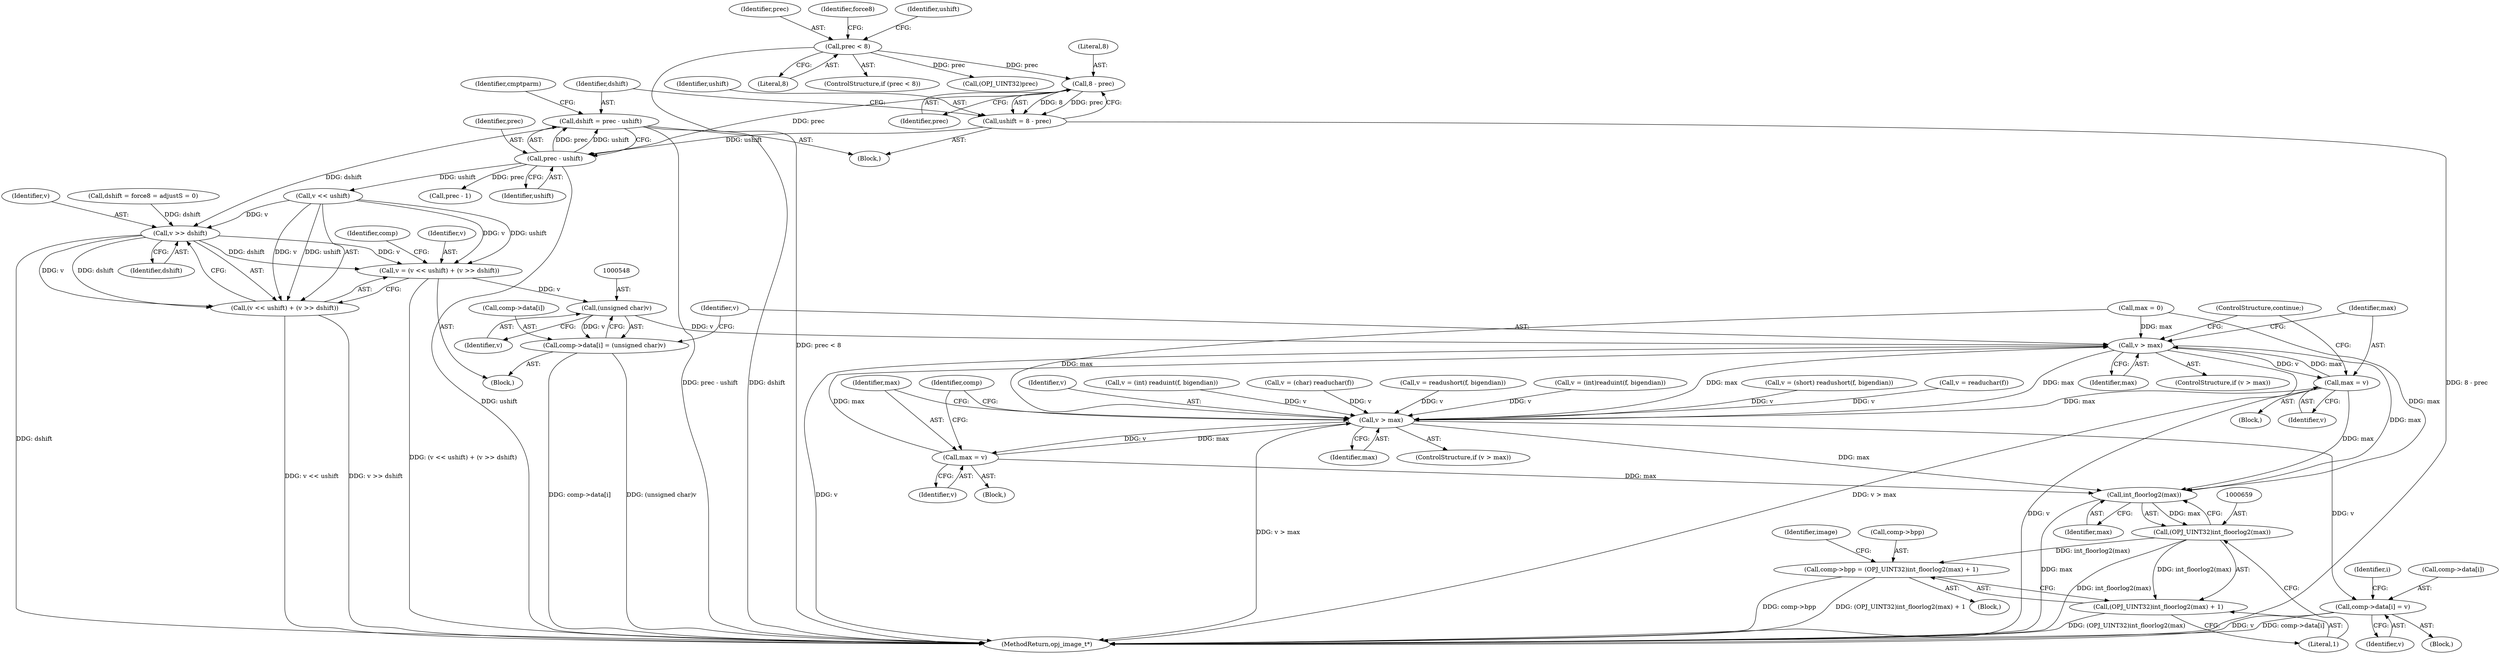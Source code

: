 digraph "0_openjpeg_e5285319229a5d77bf316bb0d3a6cbd3cb8666d9@integer" {
"1000384" [label="(Call,dshift = prec - ushift)"];
"1000386" [label="(Call,prec - ushift)"];
"1000381" [label="(Call,8 - prec)"];
"1000372" [label="(Call,prec < 8)"];
"1000379" [label="(Call,ushift = 8 - prec)"];
"1000538" [label="(Call,v >> dshift)"];
"1000532" [label="(Call,v = (v << ushift) + (v >> dshift))"];
"1000547" [label="(Call,(unsigned char)v)"];
"1000541" [label="(Call,comp->data[i] = (unsigned char)v)"];
"1000551" [label="(Call,v > max)"];
"1000555" [label="(Call,max = v)"];
"1000637" [label="(Call,v > max)"];
"1000641" [label="(Call,max = v)"];
"1000660" [label="(Call,int_floorlog2(max))"];
"1000658" [label="(Call,(OPJ_UINT32)int_floorlog2(max))"];
"1000653" [label="(Call,comp->bpp = (OPJ_UINT32)int_floorlog2(max) + 1)"];
"1000657" [label="(Call,(OPJ_UINT32)int_floorlog2(max) + 1)"];
"1000644" [label="(Call,comp->data[i] = v)"];
"1000534" [label="(Call,(v << ushift) + (v >> dshift))"];
"1000653" [label="(Call,comp->bpp = (OPJ_UINT32)int_floorlog2(max) + 1)"];
"1000382" [label="(Literal,8)"];
"1000374" [label="(Literal,8)"];
"1000520" [label="(Identifier,i)"];
"1000598" [label="(Call,v = readushort(f, bigendian))"];
"1000373" [label="(Identifier,prec)"];
"1000644" [label="(Call,comp->data[i] = v)"];
"1000539" [label="(Identifier,v)"];
"1000371" [label="(ControlStructure,if (prec < 8))"];
"1000532" [label="(Call,v = (v << ushift) + (v >> dshift))"];
"1000645" [label="(Call,comp->data[i])"];
"1000384" [label="(Call,dshift = prec - ushift)"];
"1000386" [label="(Call,prec - ushift)"];
"1000538" [label="(Call,v >> dshift)"];
"1000554" [label="(Block,)"];
"1000636" [label="(ControlStructure,if (v > max))"];
"1000639" [label="(Identifier,max)"];
"1000552" [label="(Identifier,v)"];
"1000108" [label="(Block,)"];
"1000620" [label="(Call,v = (int)readuint(f, bigendian))"];
"1000641" [label="(Call,max = v)"];
"1000542" [label="(Call,comp->data[i])"];
"1000664" [label="(Identifier,image)"];
"1000642" [label="(Identifier,max)"];
"1000654" [label="(Call,comp->bpp)"];
"1000558" [label="(ControlStructure,continue;)"];
"1000662" [label="(Literal,1)"];
"1000555" [label="(Call,max = v)"];
"1000647" [label="(Identifier,comp)"];
"1000660" [label="(Call,int_floorlog2(max))"];
"1000541" [label="(Call,comp->data[i] = (unsigned char)v)"];
"1000377" [label="(Identifier,force8)"];
"1000525" [label="(Block,)"];
"1000418" [label="(Call,dshift = force8 = adjustS = 0)"];
"1000535" [label="(Call,v << ushift)"];
"1000553" [label="(Identifier,max)"];
"1000383" [label="(Identifier,prec)"];
"1000556" [label="(Identifier,max)"];
"1000605" [label="(Call,v = (short) readushort(f, bigendian))"];
"1000550" [label="(ControlStructure,if (v > max))"];
"1000661" [label="(Identifier,max)"];
"1000391" [label="(Identifier,cmptparm)"];
"1000398" [label="(Call,prec - 1)"];
"1000417" [label="(Identifier,ushift)"];
"1000547" [label="(Call,(unsigned char)v)"];
"1000388" [label="(Identifier,ushift)"];
"1000650" [label="(Identifier,v)"];
"1000572" [label="(Call,v = readuchar(f))"];
"1000372" [label="(Call,prec < 8)"];
"1000429" [label="(Call,(OPJ_UINT32)prec)"];
"1000385" [label="(Identifier,dshift)"];
"1000381" [label="(Call,8 - prec)"];
"1000533" [label="(Identifier,v)"];
"1000658" [label="(Call,(OPJ_UINT32)int_floorlog2(max))"];
"1000657" [label="(Call,(OPJ_UINT32)int_floorlog2(max) + 1)"];
"1000544" [label="(Identifier,comp)"];
"1000637" [label="(Call,v > max)"];
"1000375" [label="(Block,)"];
"1000151" [label="(Call,max = 0)"];
"1000379" [label="(Call,ushift = 8 - prec)"];
"1000534" [label="(Call,(v << ushift) + (v >> dshift))"];
"1000551" [label="(Call,v > max)"];
"1000557" [label="(Identifier,v)"];
"1000638" [label="(Identifier,v)"];
"1000643" [label="(Identifier,v)"];
"1000380" [label="(Identifier,ushift)"];
"1000540" [label="(Identifier,dshift)"];
"1000665" [label="(MethodReturn,opj_image_t*)"];
"1000549" [label="(Identifier,v)"];
"1000640" [label="(Block,)"];
"1000521" [label="(Block,)"];
"1000629" [label="(Call,v = (int) readuint(f, bigendian))"];
"1000578" [label="(Call,v = (char) readuchar(f))"];
"1000387" [label="(Identifier,prec)"];
"1000384" -> "1000375"  [label="AST: "];
"1000384" -> "1000386"  [label="CFG: "];
"1000385" -> "1000384"  [label="AST: "];
"1000386" -> "1000384"  [label="AST: "];
"1000391" -> "1000384"  [label="CFG: "];
"1000384" -> "1000665"  [label="DDG: prec - ushift"];
"1000384" -> "1000665"  [label="DDG: dshift"];
"1000386" -> "1000384"  [label="DDG: prec"];
"1000386" -> "1000384"  [label="DDG: ushift"];
"1000384" -> "1000538"  [label="DDG: dshift"];
"1000386" -> "1000388"  [label="CFG: "];
"1000387" -> "1000386"  [label="AST: "];
"1000388" -> "1000386"  [label="AST: "];
"1000386" -> "1000665"  [label="DDG: ushift"];
"1000381" -> "1000386"  [label="DDG: prec"];
"1000379" -> "1000386"  [label="DDG: ushift"];
"1000386" -> "1000398"  [label="DDG: prec"];
"1000386" -> "1000535"  [label="DDG: ushift"];
"1000381" -> "1000379"  [label="AST: "];
"1000381" -> "1000383"  [label="CFG: "];
"1000382" -> "1000381"  [label="AST: "];
"1000383" -> "1000381"  [label="AST: "];
"1000379" -> "1000381"  [label="CFG: "];
"1000381" -> "1000379"  [label="DDG: 8"];
"1000381" -> "1000379"  [label="DDG: prec"];
"1000372" -> "1000381"  [label="DDG: prec"];
"1000372" -> "1000371"  [label="AST: "];
"1000372" -> "1000374"  [label="CFG: "];
"1000373" -> "1000372"  [label="AST: "];
"1000374" -> "1000372"  [label="AST: "];
"1000377" -> "1000372"  [label="CFG: "];
"1000417" -> "1000372"  [label="CFG: "];
"1000372" -> "1000665"  [label="DDG: prec < 8"];
"1000372" -> "1000429"  [label="DDG: prec"];
"1000379" -> "1000375"  [label="AST: "];
"1000380" -> "1000379"  [label="AST: "];
"1000385" -> "1000379"  [label="CFG: "];
"1000379" -> "1000665"  [label="DDG: 8 - prec"];
"1000538" -> "1000534"  [label="AST: "];
"1000538" -> "1000540"  [label="CFG: "];
"1000539" -> "1000538"  [label="AST: "];
"1000540" -> "1000538"  [label="AST: "];
"1000534" -> "1000538"  [label="CFG: "];
"1000538" -> "1000665"  [label="DDG: dshift"];
"1000538" -> "1000532"  [label="DDG: v"];
"1000538" -> "1000532"  [label="DDG: dshift"];
"1000538" -> "1000534"  [label="DDG: v"];
"1000538" -> "1000534"  [label="DDG: dshift"];
"1000535" -> "1000538"  [label="DDG: v"];
"1000418" -> "1000538"  [label="DDG: dshift"];
"1000532" -> "1000525"  [label="AST: "];
"1000532" -> "1000534"  [label="CFG: "];
"1000533" -> "1000532"  [label="AST: "];
"1000534" -> "1000532"  [label="AST: "];
"1000544" -> "1000532"  [label="CFG: "];
"1000532" -> "1000665"  [label="DDG: (v << ushift) + (v >> dshift)"];
"1000535" -> "1000532"  [label="DDG: v"];
"1000535" -> "1000532"  [label="DDG: ushift"];
"1000532" -> "1000547"  [label="DDG: v"];
"1000547" -> "1000541"  [label="AST: "];
"1000547" -> "1000549"  [label="CFG: "];
"1000548" -> "1000547"  [label="AST: "];
"1000549" -> "1000547"  [label="AST: "];
"1000541" -> "1000547"  [label="CFG: "];
"1000547" -> "1000541"  [label="DDG: v"];
"1000547" -> "1000551"  [label="DDG: v"];
"1000541" -> "1000525"  [label="AST: "];
"1000542" -> "1000541"  [label="AST: "];
"1000552" -> "1000541"  [label="CFG: "];
"1000541" -> "1000665"  [label="DDG: comp->data[i]"];
"1000541" -> "1000665"  [label="DDG: (unsigned char)v"];
"1000551" -> "1000550"  [label="AST: "];
"1000551" -> "1000553"  [label="CFG: "];
"1000552" -> "1000551"  [label="AST: "];
"1000553" -> "1000551"  [label="AST: "];
"1000556" -> "1000551"  [label="CFG: "];
"1000558" -> "1000551"  [label="CFG: "];
"1000551" -> "1000665"  [label="DDG: v > max"];
"1000551" -> "1000665"  [label="DDG: v"];
"1000637" -> "1000551"  [label="DDG: max"];
"1000151" -> "1000551"  [label="DDG: max"];
"1000555" -> "1000551"  [label="DDG: max"];
"1000641" -> "1000551"  [label="DDG: max"];
"1000551" -> "1000555"  [label="DDG: v"];
"1000551" -> "1000637"  [label="DDG: max"];
"1000551" -> "1000660"  [label="DDG: max"];
"1000555" -> "1000554"  [label="AST: "];
"1000555" -> "1000557"  [label="CFG: "];
"1000556" -> "1000555"  [label="AST: "];
"1000557" -> "1000555"  [label="AST: "];
"1000558" -> "1000555"  [label="CFG: "];
"1000555" -> "1000665"  [label="DDG: v"];
"1000555" -> "1000637"  [label="DDG: max"];
"1000555" -> "1000660"  [label="DDG: max"];
"1000637" -> "1000636"  [label="AST: "];
"1000637" -> "1000639"  [label="CFG: "];
"1000638" -> "1000637"  [label="AST: "];
"1000639" -> "1000637"  [label="AST: "];
"1000642" -> "1000637"  [label="CFG: "];
"1000647" -> "1000637"  [label="CFG: "];
"1000637" -> "1000665"  [label="DDG: v > max"];
"1000578" -> "1000637"  [label="DDG: v"];
"1000629" -> "1000637"  [label="DDG: v"];
"1000598" -> "1000637"  [label="DDG: v"];
"1000620" -> "1000637"  [label="DDG: v"];
"1000605" -> "1000637"  [label="DDG: v"];
"1000572" -> "1000637"  [label="DDG: v"];
"1000151" -> "1000637"  [label="DDG: max"];
"1000641" -> "1000637"  [label="DDG: max"];
"1000637" -> "1000641"  [label="DDG: v"];
"1000637" -> "1000644"  [label="DDG: v"];
"1000637" -> "1000660"  [label="DDG: max"];
"1000641" -> "1000640"  [label="AST: "];
"1000641" -> "1000643"  [label="CFG: "];
"1000642" -> "1000641"  [label="AST: "];
"1000643" -> "1000641"  [label="AST: "];
"1000647" -> "1000641"  [label="CFG: "];
"1000641" -> "1000660"  [label="DDG: max"];
"1000660" -> "1000658"  [label="AST: "];
"1000660" -> "1000661"  [label="CFG: "];
"1000661" -> "1000660"  [label="AST: "];
"1000658" -> "1000660"  [label="CFG: "];
"1000660" -> "1000665"  [label="DDG: max"];
"1000660" -> "1000658"  [label="DDG: max"];
"1000151" -> "1000660"  [label="DDG: max"];
"1000658" -> "1000657"  [label="AST: "];
"1000659" -> "1000658"  [label="AST: "];
"1000662" -> "1000658"  [label="CFG: "];
"1000658" -> "1000665"  [label="DDG: int_floorlog2(max)"];
"1000658" -> "1000653"  [label="DDG: int_floorlog2(max)"];
"1000658" -> "1000657"  [label="DDG: int_floorlog2(max)"];
"1000653" -> "1000108"  [label="AST: "];
"1000653" -> "1000657"  [label="CFG: "];
"1000654" -> "1000653"  [label="AST: "];
"1000657" -> "1000653"  [label="AST: "];
"1000664" -> "1000653"  [label="CFG: "];
"1000653" -> "1000665"  [label="DDG: (OPJ_UINT32)int_floorlog2(max) + 1"];
"1000653" -> "1000665"  [label="DDG: comp->bpp"];
"1000657" -> "1000662"  [label="CFG: "];
"1000662" -> "1000657"  [label="AST: "];
"1000657" -> "1000665"  [label="DDG: (OPJ_UINT32)int_floorlog2(max)"];
"1000644" -> "1000521"  [label="AST: "];
"1000644" -> "1000650"  [label="CFG: "];
"1000645" -> "1000644"  [label="AST: "];
"1000650" -> "1000644"  [label="AST: "];
"1000520" -> "1000644"  [label="CFG: "];
"1000644" -> "1000665"  [label="DDG: v"];
"1000644" -> "1000665"  [label="DDG: comp->data[i]"];
"1000535" -> "1000534"  [label="AST: "];
"1000534" -> "1000665"  [label="DDG: v << ushift"];
"1000534" -> "1000665"  [label="DDG: v >> dshift"];
"1000535" -> "1000534"  [label="DDG: v"];
"1000535" -> "1000534"  [label="DDG: ushift"];
}
